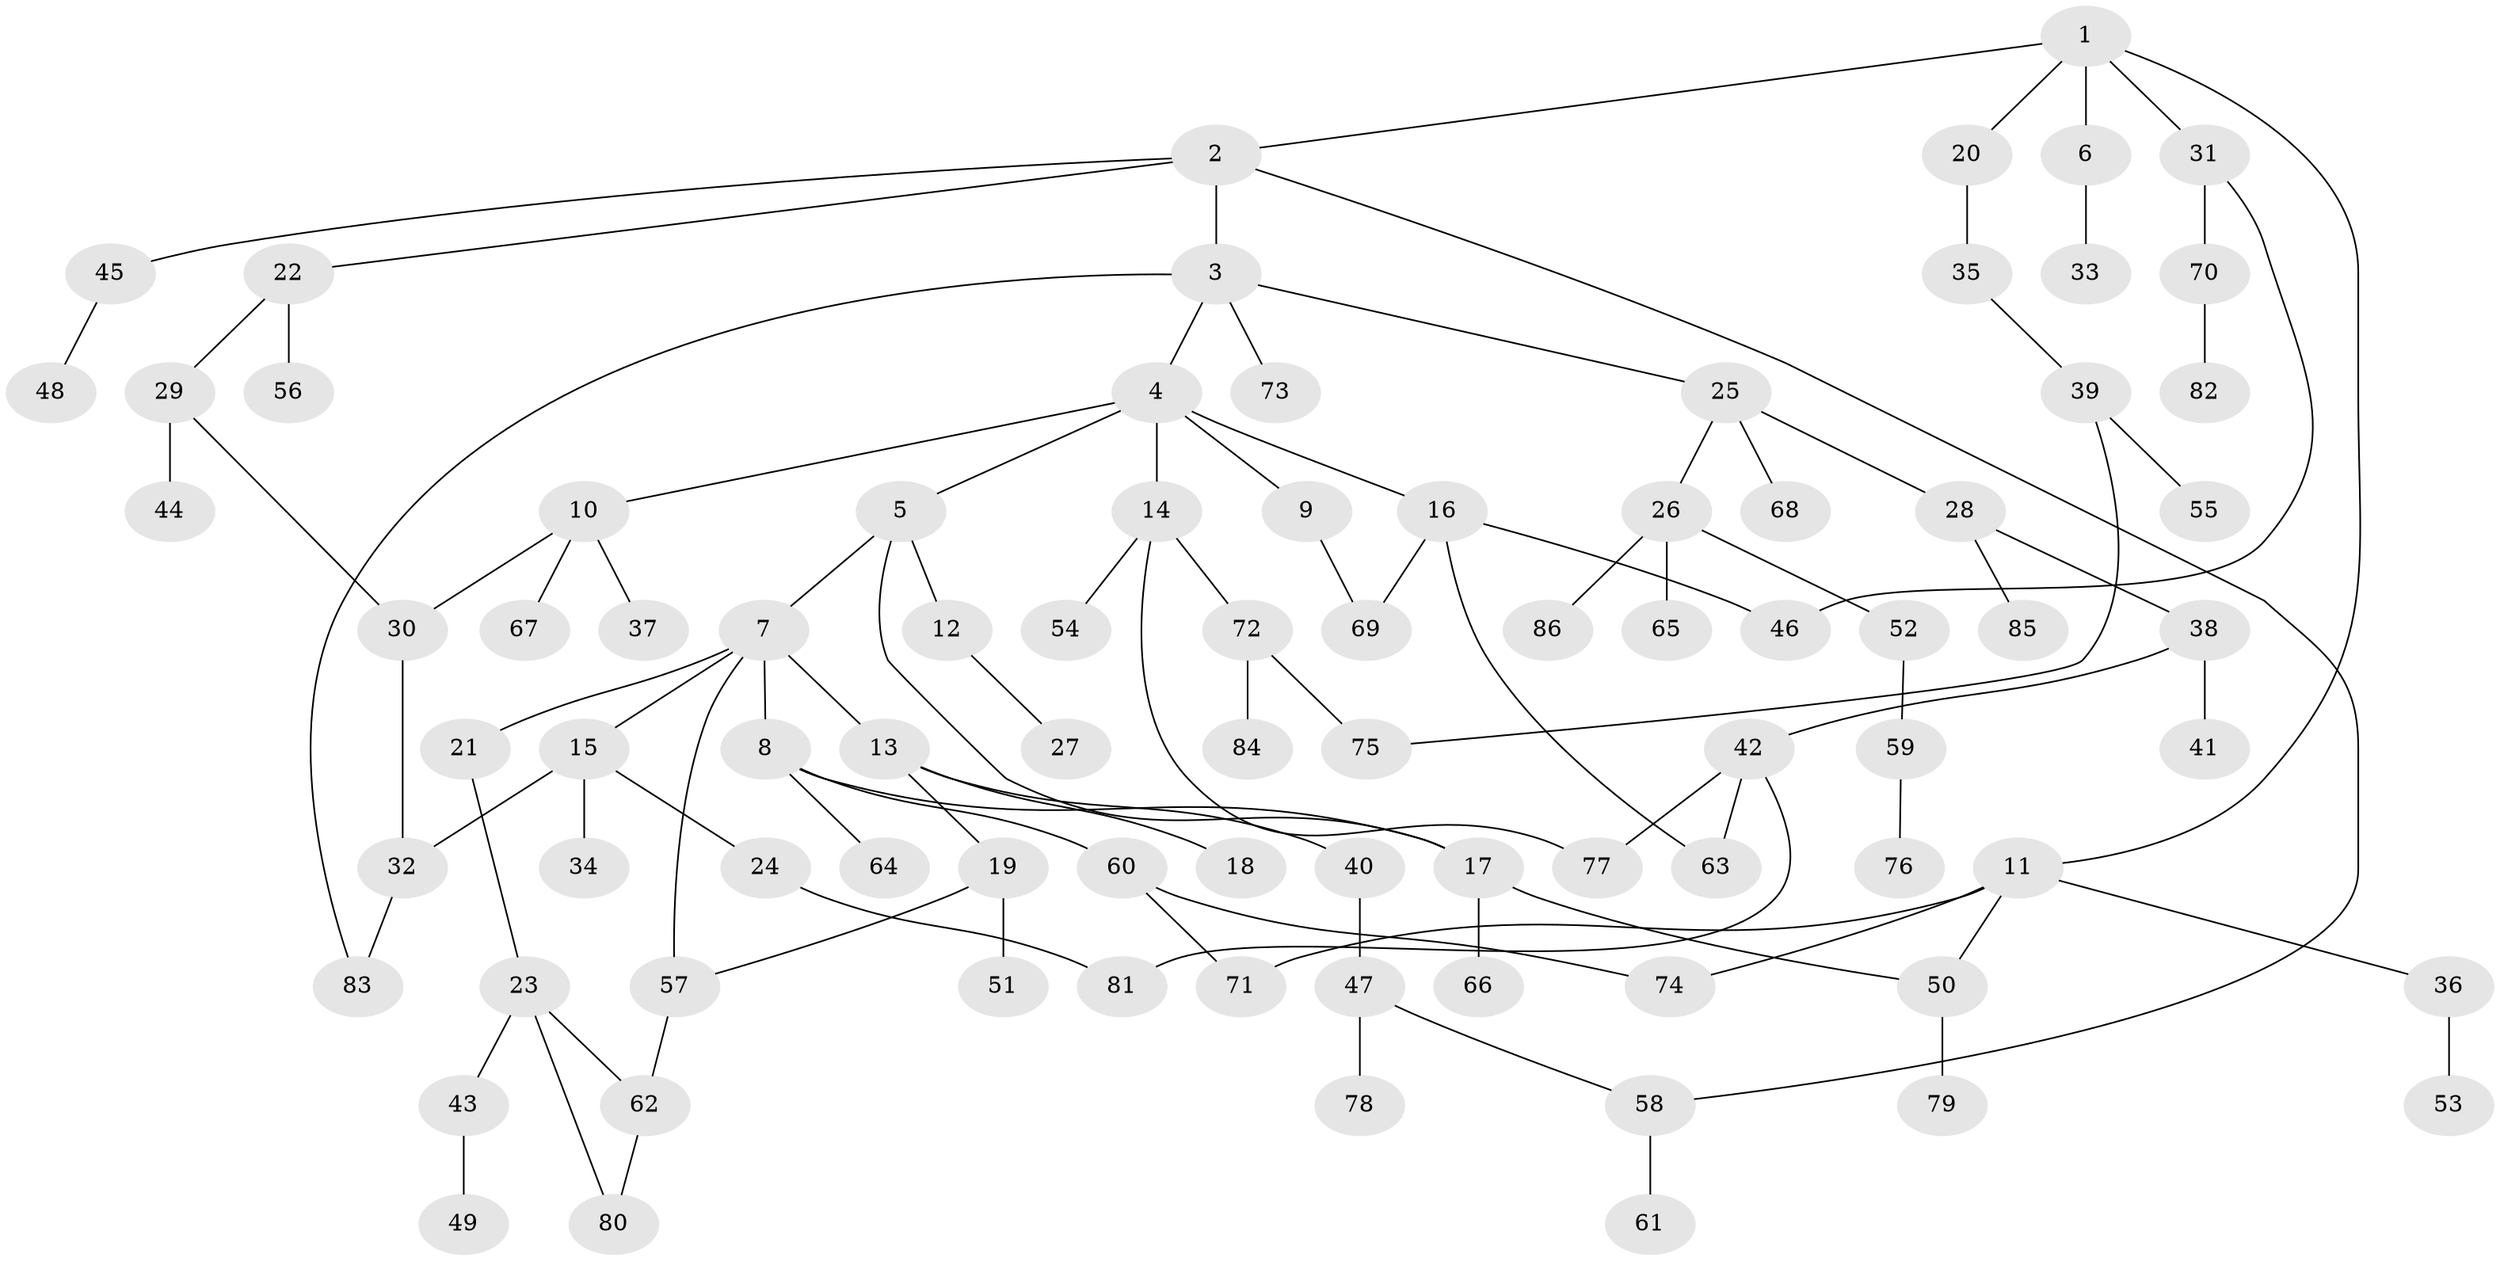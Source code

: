 // Generated by graph-tools (version 1.1) at 2025/34/03/09/25 02:34:20]
// undirected, 86 vertices, 102 edges
graph export_dot {
graph [start="1"]
  node [color=gray90,style=filled];
  1;
  2;
  3;
  4;
  5;
  6;
  7;
  8;
  9;
  10;
  11;
  12;
  13;
  14;
  15;
  16;
  17;
  18;
  19;
  20;
  21;
  22;
  23;
  24;
  25;
  26;
  27;
  28;
  29;
  30;
  31;
  32;
  33;
  34;
  35;
  36;
  37;
  38;
  39;
  40;
  41;
  42;
  43;
  44;
  45;
  46;
  47;
  48;
  49;
  50;
  51;
  52;
  53;
  54;
  55;
  56;
  57;
  58;
  59;
  60;
  61;
  62;
  63;
  64;
  65;
  66;
  67;
  68;
  69;
  70;
  71;
  72;
  73;
  74;
  75;
  76;
  77;
  78;
  79;
  80;
  81;
  82;
  83;
  84;
  85;
  86;
  1 -- 2;
  1 -- 6;
  1 -- 11;
  1 -- 20;
  1 -- 31;
  2 -- 3;
  2 -- 22;
  2 -- 45;
  2 -- 58;
  3 -- 4;
  3 -- 25;
  3 -- 73;
  3 -- 83;
  4 -- 5;
  4 -- 9;
  4 -- 10;
  4 -- 14;
  4 -- 16;
  5 -- 7;
  5 -- 12;
  5 -- 17;
  6 -- 33;
  7 -- 8;
  7 -- 13;
  7 -- 15;
  7 -- 21;
  7 -- 57;
  8 -- 60;
  8 -- 64;
  8 -- 17;
  9 -- 69;
  10 -- 37;
  10 -- 67;
  10 -- 30;
  11 -- 36;
  11 -- 50;
  11 -- 71;
  11 -- 74;
  12 -- 27;
  13 -- 18;
  13 -- 19;
  13 -- 40;
  14 -- 54;
  14 -- 72;
  14 -- 77;
  15 -- 24;
  15 -- 34;
  15 -- 32;
  16 -- 46;
  16 -- 63;
  16 -- 69;
  17 -- 66;
  17 -- 50;
  19 -- 51;
  19 -- 57;
  20 -- 35;
  21 -- 23;
  22 -- 29;
  22 -- 56;
  23 -- 43;
  23 -- 62;
  23 -- 80;
  24 -- 81;
  25 -- 26;
  25 -- 28;
  25 -- 68;
  26 -- 52;
  26 -- 65;
  26 -- 86;
  28 -- 38;
  28 -- 85;
  29 -- 30;
  29 -- 44;
  30 -- 32;
  31 -- 46;
  31 -- 70;
  32 -- 83;
  35 -- 39;
  36 -- 53;
  38 -- 41;
  38 -- 42;
  39 -- 55;
  39 -- 75;
  40 -- 47;
  42 -- 63;
  42 -- 77;
  42 -- 81;
  43 -- 49;
  45 -- 48;
  47 -- 78;
  47 -- 58;
  50 -- 79;
  52 -- 59;
  57 -- 62;
  58 -- 61;
  59 -- 76;
  60 -- 74;
  60 -- 71;
  62 -- 80;
  70 -- 82;
  72 -- 75;
  72 -- 84;
}
